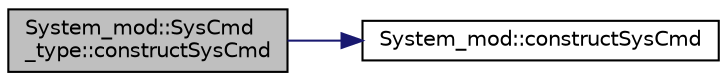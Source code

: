 digraph "System_mod::SysCmd_type::constructSysCmd"
{
 // LATEX_PDF_SIZE
  edge [fontname="Helvetica",fontsize="10",labelfontname="Helvetica",labelfontsize="10"];
  node [fontname="Helvetica",fontsize="10",shape=record];
  rankdir="LR";
  Node1 [label="System_mod::SysCmd\l_type::constructSysCmd",height=0.2,width=0.4,color="black", fillcolor="grey75", style="filled", fontcolor="black",tooltip="The SysCmd_type class constructor. Execute the input system command cmd and return."];
  Node1 -> Node2 [color="midnightblue",fontsize="10",style="solid",fontname="Helvetica"];
  Node2 [label="System_mod::constructSysCmd",height=0.2,width=0.4,color="black", fillcolor="white", style="filled",URL="$namespaceSystem__mod.html#aa734eb6fe01ba818702cc8e0025921f4",tooltip="The SysCmd_type class constructor. Execute the input system command cmd and return."];
}
